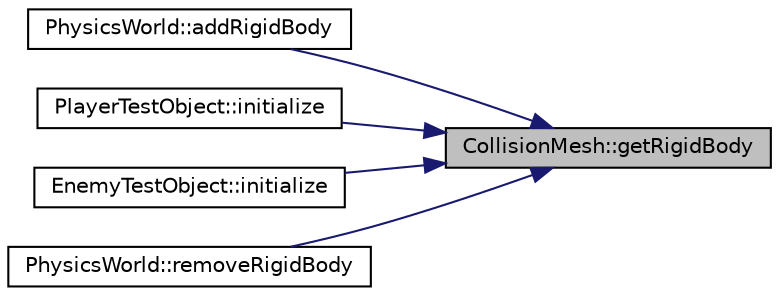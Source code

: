 digraph "CollisionMesh::getRigidBody"
{
 // INTERACTIVE_SVG=YES
 // LATEX_PDF_SIZE
  edge [fontname="Helvetica",fontsize="10",labelfontname="Helvetica",labelfontsize="10"];
  node [fontname="Helvetica",fontsize="10",shape=record];
  rankdir="RL";
  Node1 [label="CollisionMesh::getRigidBody",height=0.2,width=0.4,color="black", fillcolor="grey75", style="filled", fontcolor="black",tooltip=" "];
  Node1 -> Node2 [dir="back",color="midnightblue",fontsize="10",style="solid",fontname="Helvetica"];
  Node2 [label="PhysicsWorld::addRigidBody",height=0.2,width=0.4,color="black", fillcolor="white", style="filled",URL="$d5/d44/class_physics_world.html#a6d8b5975b39a8201e13958e2fe7f95e5",tooltip=" "];
  Node1 -> Node3 [dir="back",color="midnightblue",fontsize="10",style="solid",fontname="Helvetica"];
  Node3 [label="PlayerTestObject::initialize",height=0.2,width=0.4,color="black", fillcolor="white", style="filled",URL="$db/dd3/class_player_test_object.html#aac17d3bdbe3a909a7a873551fe90b6bb",tooltip=" "];
  Node1 -> Node4 [dir="back",color="midnightblue",fontsize="10",style="solid",fontname="Helvetica"];
  Node4 [label="EnemyTestObject::initialize",height=0.2,width=0.4,color="black", fillcolor="white", style="filled",URL="$da/d1b/class_enemy_test_object.html#a360c36ab9698fba8c384a6aa7816a7a2",tooltip=" "];
  Node1 -> Node5 [dir="back",color="midnightblue",fontsize="10",style="solid",fontname="Helvetica"];
  Node5 [label="PhysicsWorld::removeRigidBody",height=0.2,width=0.4,color="black", fillcolor="white", style="filled",URL="$d5/d44/class_physics_world.html#a0ae4af63e94f2dddcd74f9bf2e064a19",tooltip=" "];
}
